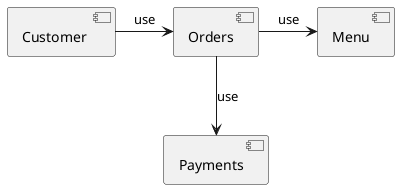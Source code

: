 

'https://plantuml.com/sequence-diagram

@startuml Order Taking
' to create a component diagram we need to include everything in brackets
[Orders] -> [Menu]: use
' for a dotted line
[Orders] --> [Payments]: use

[Customer ]-> [Orders]: use
@enduml


@startuml Some name
Alice -> Bob: Authentication Request
Bob --> Alice: Authentication Response

Alice -> Bob: Another authentication Request
Alice <-- Bob: Another authentication Response
@enduml

' Declaring Participant
@startuml Third Diagram
participant Participant as Foo
actor       Actor       as Foo1
boundary    Boundary    as Foo2
control     Control     as Foo3
entity      Entity      as Foo4
database    Database    as Foo5
collections Collections as Foo6
queue       Queue       as Foo7
Foo -> Foo1 : To actor 
Foo -> Foo2 : To boundary
Foo -> Foo3 : To control
Foo -> Foo4 : To entity
Foo -> Foo5 : To database
Foo -> Foo6 : To collections
Foo -> Foo7: To queue
@enduml

'using color
@startuml Color
actor Bob #red
' The only difference between actor
'and participant is the drawing
participant Alice
participant "I have a really\nlong name" as L #99FF99
/' You can also declare:
   participant L as "I have a really\nlong name"  #99FF99
  '/

Alice-->Bob: Authentication Request
Bob->Alice: Authentication Response
Bob->L: Log transaction
@enduml

'using order
@startuml Order
participant Last order 3
participant Middle order 2
participant First order 1
@enduml

'multiline
@startuml
participant Participant [
    =Title
    ----
    ""SubTitle""
]

participant Bob

Participant -> Bob
@enduml

'Non lettters to participants
@startuml
Alice -> "Bob()" : Hello
"Bob()" -> "This is very\nlong" as Long
' You can also declare:
' "Bob()" -> Long as "This is very\nlong"
Long --> "Bob()" : ok
@enduml

'Message to self
@startuml
Alice -> Alice: This is a signal to self.\nIt also demonstrates\nmultiline \ntext
@enduml

@startuml
Alice <- Alice: This is a signal to self.\nIt also demonstrates\nmultiline \ntext
@enduml

'Text alignment
@startuml
skinparam sequenceMessageAlign left
Bob -> Alice : Request
Alice -> Bob : Response
@enduml

'response bellow arrow
@startuml bellow arrow
skinparam responseMessageBelowArrow true
Bob -> Alice : hello
Alice -> Bob : ok
@enduml

' arrow style
@startuml Arrow style
Bob ->x Alice
Bob -> Alice
Bob ->> Alice
Bob -\ Alice
Bob \\- Alice
Bob //-- Alice

Bob ->o Alice
Bob o\\-- Alice

Bob <-> Alice
Bob <->o Alice
@enduml

'arrow color
@startuml
Bob -[#red]> Alice : hello
Alice -[#0000FF]->Bob : ok
@enduml

'message sequence numbering
@startuml
autonumber
Bob -> Alice : Authentication Request
Bob <- Alice : Authentication Response

autonumber 15
Bob -> Alice : Another authentication Request
Bob <- Alice : Another authentication Response

autonumber 40 10
Bob -> Alice : Yet another authentication Request
Bob <- Alice : Yet another authentication Response

@enduml

@startuml
autonumber "<b>[000]"
Bob -> Alice : Authentication Request
Bob <- Alice : Authentication Response

autonumber 15 "<b>(<u>##</u>)"
Bob -> Alice : Another authentication Request
Bob <- Alice : Another authentication Response

autonumber 40 10 "<font color=red><b>Message 0  "
Bob -> Alice : Yet another authentication Request
Bob <- Alice : Yet another authentication Response

@enduml

'stop resume
@startuml
autonumber 10 10 "<b>[000]"
Bob -> Alice : Authentication Request
Bob <- Alice : Authentication Response

autonumber stop
Bob -> Alice : dummy

autonumber resume "<font color=red><b>Message 0  "
Bob -> Alice : Yet another authentication Request
Bob <- Alice : Yet another authentication Response

autonumber stop
Bob -> Alice : dummy

autonumber resume 1 "<font color=blue><b>Message 0  "
Bob -> Alice : Yet another authentication Request
Bob <- Alice : Yet another authentication Response
@enduml

@startuml
autonumber 1.1.1
Alice -> Bob: Authentication request
Bob --> Alice: Response

autonumber inc A
'Now we have 2.1.1
Alice -> Bob: Another authentication request
Bob --> Alice: Response

autonumber inc B
'Now we have 2.2.1
Alice -> Bob: Another authentication request
Bob --> Alice: Response

autonumber inc A
'Now we have 3.1.1
Alice -> Bob: Another authentication request
autonumber inc B
'Now we have 3.2.1
Bob --> Alice: Response
@enduml

@startuml
autonumber 10
Alice -> Bob
note right
  the <U+0025>autonumber<U+0025> works everywhere.
  Here, its value is ** %autonumber% **
end note
Bob --> Alice: //This is the response %autonumber%//
@enduml

'title header footer
@startuml

header Page Header
footer Page %page% of %lastpage%

title Example Title

Alice -> Bob : message 1
Alice -> Bob : message 2

@enduml

@startuml

Alice -> Bob : message 1
Alice -> Bob : message 2

newpage

Alice -> Bob : message 3
Alice -> Bob : message 4

newpage A title for the\nlast page

Alice -> Bob : message 5
Alice -> Bob : message 6
@enduml

'Grouping messages
@startuml
Alice -> Bob: Authentication Request

alt successful case

    Bob -> Alice: Authentication Accepted

else some kind of failure

    Bob -> Alice: Authentication Failure
    group My own label
    Alice -> Log : Log attack start
        loop 1000 times
            Alice -> Bob: DNS Attack
        end
    Alice -> Log : Log attack end
    end

else Another type of failure

   Bob -> Alice: Please repeat

end
@enduml

@startuml
Alice -> Bob: Authentication Request
Bob -> Alice: Authentication Failure
group My own label [My own label 2]
    Alice -> Log : Log attack start
    loop 1000 times
        Alice -> Bob: DNS Attack
    end
    Alice -> Log : Log attack end
end
@enduml

'notes on messages
@startuml
Alice->Bob : hello
note left: this is a first note

Bob->Alice : ok
note right: this is another note

Bob->Bob : I am thinking
note left
a note
can also be defined
on several lines
end note
@enduml

'some other note
@startuml
participant Alice
participant Bob
note left of Alice #aqua
This is displayed
left of Alice.
end note

note right of Alice: This is displayed right of Alice.

note over Alice: This is displayed over Alice.

note over Alice, Bob #FFAAAA: This is displayed\n over Bob and Alice.

note over Bob, Alice
This is yet another
example of
a long note.
end note
@enduml

'notes shapes
@startuml
caller -> server : conReq
hnote over caller : idle
caller <- server : conConf
rnote over server
 "r" as rectangle
 "h" as hexagon
endrnote
rnote over server
 this is
 on several
 lines
endrnote
hnote over caller
 this is
 on several
 lines
endhnote
@enduml

'note over all participants
@startuml
Alice->Bob:m1
Bob->Charlie:m2
note over Alice, Charlie: Old method for note over all part. with:\n ""note over //FirstPart, LastPart//"".
note across: New method with:\n""note across""
Bob->Alice
hnote across:Note across all part.
@enduml

'notes aligned at the same lvl
@startuml
note over Alice : initial state of Alice
/ note over Bob : initial state of Bob
Bob -> Alice : hello
@enduml

'creole and html
@startuml
participant Alice
participant "The **Famous** Bob" as Bob

Alice -> Bob : hello --there--
... Some ~~long delay~~ ...
Bob -> Alice : ok
note left
  This is **bold**
  This is //italics//
  This is ""monospaced""
  This is --stroked--
  This is __underlined__
  This is ~~waved~~
end note

Alice -> Bob : A //well formatted// message
note right of Alice
 This is <back:cadetblue><size:18>displayed</size></back>
 __left of__ Alice.
end note
note left of Bob
 <u:red>This</u> is <color #118888>displayed</color>
 **<color purple>left of</color> <s:red>Alice</strike> Bob**.
end note
note over Alice, Bob
 <w:#FF33FF>This is hosted</w> by <img sourceforge.jpg>
end note
@enduml

'divider and separator
@startuml

== Initialization ==

Alice -> Bob: Authentication Request
Bob --> Alice: Authentication Response

== Repetition ==

Alice -> Bob: Another authentication Request
Alice <-- Bob: another authentication Response

@enduml

'reference
@startuml
participant Alice
actor Bob

ref over Alice, Bob : init

Alice -> Bob : hello

ref over Bob
  This can be on
  several lines
end ref
@enduml

'Delay
@startuml

Alice -> Bob: Authentication Request
...
Bob --> Alice: Authentication Response
...5 minutes later...
Bob --> Alice: Good Bye !

@enduml

'text wraping
@startuml
skinparam maxMessageSize 50
participant a
participant b
a -> b :this\nis\nmanually\ndone
a -> b :this is a very long message on several words
@enduml

'space
@startuml

Alice -> Bob: message 1
Bob --> Alice: ok
|||
Alice -> Bob: message 2
Bob --> Alice: ok
||45||
Alice -> Bob: message 3
Bob --> Alice: ok

@enduml

'lifeline activationand destruction
@startuml
participant User

User -> A: DoWork
activate A #FFBBBB

A -> A: Internal call
activate A #DarkSalmon

A -> B: << createRequest >>
activate B

B --> A: RequestCreated
deactivate B
deactivate A
A -> User: Done
deactivate A

@enduml


@startuml
autoactivate on
alice -> bob : hello
bob -> bob : self call
bill -> bob #005500 : hello from thread 2
bob -> george ** : create
return done in thread 2
return rc
bob -> george !! : delete
return success

@enduml

'return
@startuml
Bob -> Alice : hello
activate Alice
Alice -> Alice : some action
return bye
@enduml

'participant creation
@startuml
Bob -> Alice : hello

create Other
Alice -> Other : new

create control String
Alice -> String
note right : You can also put notes!

Alice --> Bob : ok

@enduml
